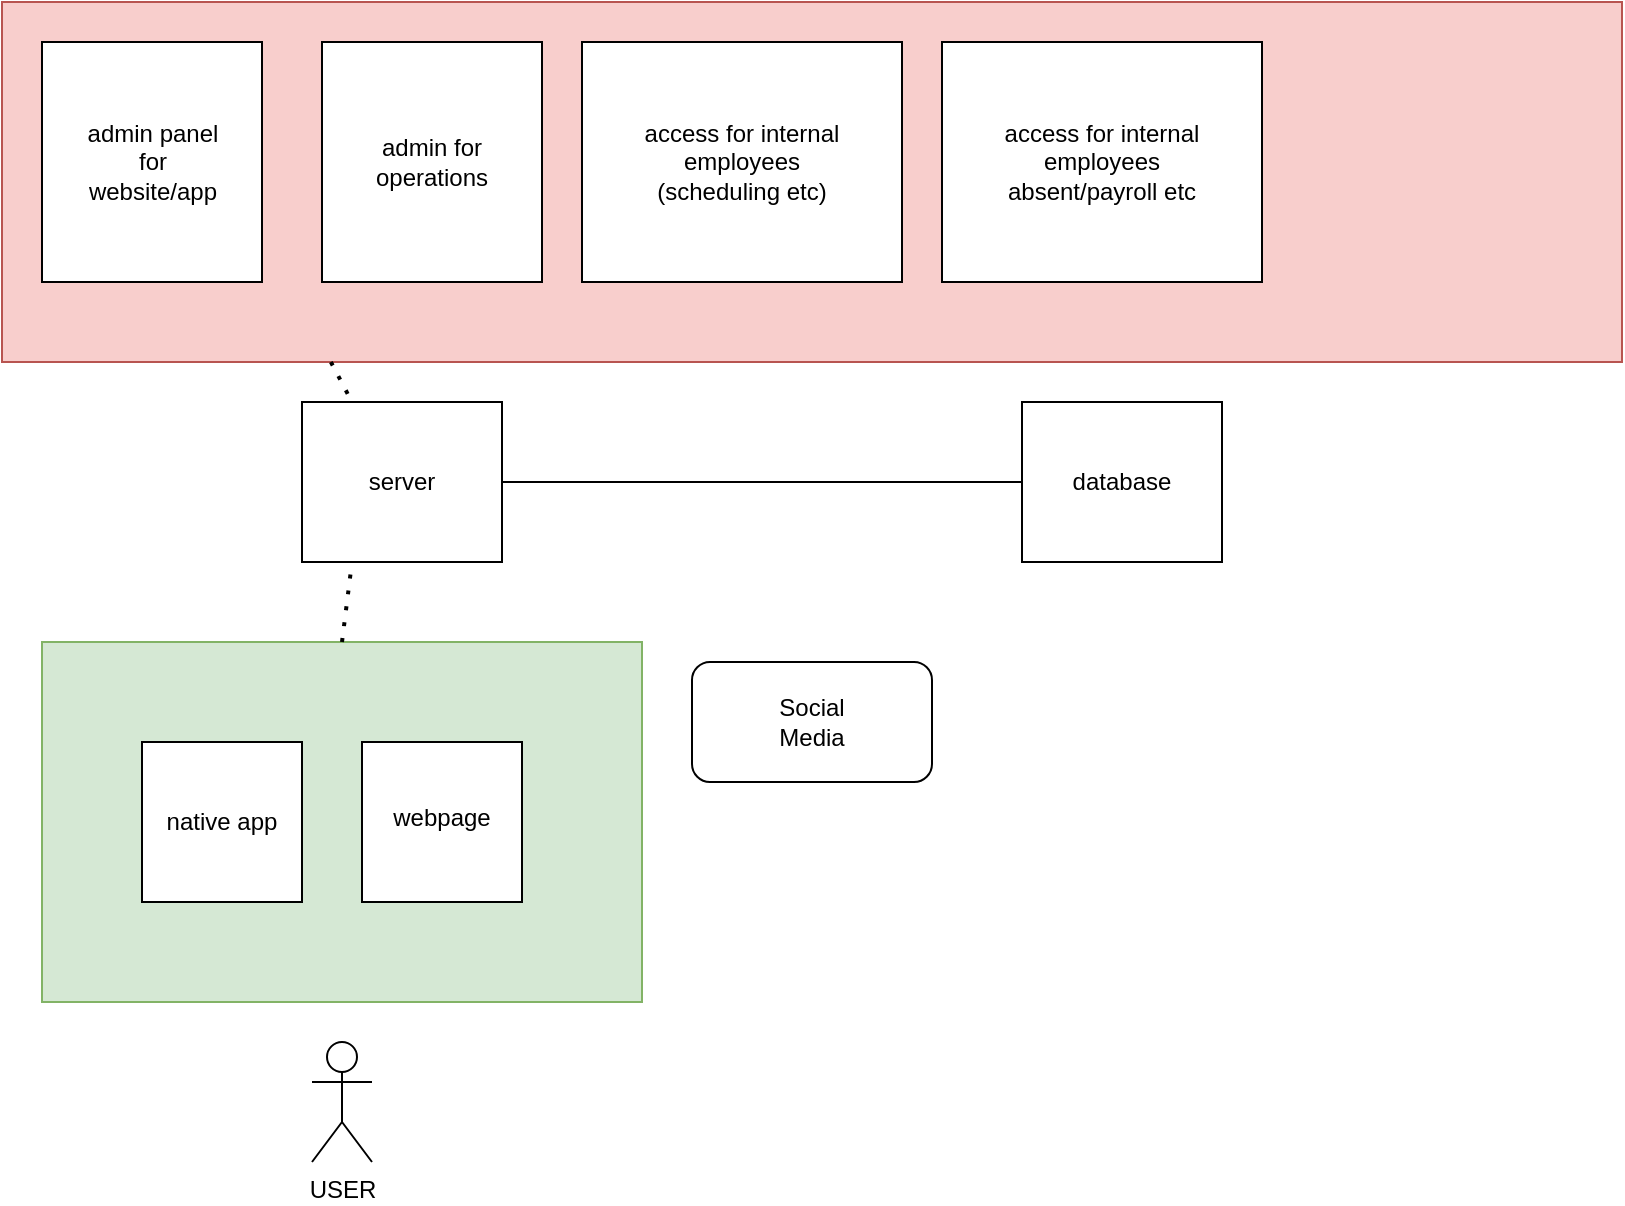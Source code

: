 <mxfile version="17.4.6" type="github">
  <diagram id="KaXElKICPVnHxpYT3XY8" name="Page-1">
    <mxGraphModel dx="1131" dy="768" grid="1" gridSize="10" guides="1" tooltips="1" connect="1" arrows="1" fold="1" page="1" pageScale="1" pageWidth="850" pageHeight="1100" math="0" shadow="0">
      <root>
        <mxCell id="0" />
        <mxCell id="1" parent="0" />
        <mxCell id="tvu8QO3j4iiWlH6YwUfQ-2" value="" style="rounded=0;whiteSpace=wrap;html=1;" vertex="1" parent="1">
          <mxGeometry x="170" y="240" width="100" height="80" as="geometry" />
        </mxCell>
        <mxCell id="tvu8QO3j4iiWlH6YwUfQ-3" value="server" style="text;html=1;strokeColor=none;fillColor=none;align=center;verticalAlign=middle;whiteSpace=wrap;rounded=0;" vertex="1" parent="1">
          <mxGeometry x="190" y="265" width="60" height="30" as="geometry" />
        </mxCell>
        <mxCell id="tvu8QO3j4iiWlH6YwUfQ-4" value="" style="rounded=0;whiteSpace=wrap;html=1;" vertex="1" parent="1">
          <mxGeometry x="530" y="240" width="100" height="80" as="geometry" />
        </mxCell>
        <mxCell id="tvu8QO3j4iiWlH6YwUfQ-5" value="database" style="text;html=1;strokeColor=none;fillColor=none;align=center;verticalAlign=middle;whiteSpace=wrap;rounded=0;" vertex="1" parent="1">
          <mxGeometry x="550" y="265" width="60" height="30" as="geometry" />
        </mxCell>
        <mxCell id="tvu8QO3j4iiWlH6YwUfQ-6" value="" style="endArrow=none;html=1;rounded=0;exitX=1;exitY=0.5;exitDx=0;exitDy=0;entryX=0;entryY=0.5;entryDx=0;entryDy=0;" edge="1" parent="1" source="tvu8QO3j4iiWlH6YwUfQ-2" target="tvu8QO3j4iiWlH6YwUfQ-4">
          <mxGeometry width="50" height="50" relative="1" as="geometry">
            <mxPoint x="400" y="350" as="sourcePoint" />
            <mxPoint x="450" y="300" as="targetPoint" />
          </mxGeometry>
        </mxCell>
        <mxCell id="tvu8QO3j4iiWlH6YwUfQ-11" value="" style="rounded=0;whiteSpace=wrap;html=1;fillColor=#f8cecc;strokeColor=#b85450;" vertex="1" parent="1">
          <mxGeometry x="20" y="40" width="810" height="180" as="geometry" />
        </mxCell>
        <mxCell id="tvu8QO3j4iiWlH6YwUfQ-12" value="" style="rounded=0;whiteSpace=wrap;html=1;fillColor=#d5e8d4;strokeColor=#82b366;" vertex="1" parent="1">
          <mxGeometry x="40" y="360" width="300" height="180" as="geometry" />
        </mxCell>
        <mxCell id="tvu8QO3j4iiWlH6YwUfQ-13" value="" style="rounded=0;whiteSpace=wrap;html=1;" vertex="1" parent="1">
          <mxGeometry x="40" y="60" width="110" height="120" as="geometry" />
        </mxCell>
        <mxCell id="tvu8QO3j4iiWlH6YwUfQ-15" value="admin panel for website/app" style="text;html=1;strokeColor=none;fillColor=none;align=center;verticalAlign=middle;whiteSpace=wrap;rounded=0;" vertex="1" parent="1">
          <mxGeometry x="57.5" y="92.5" width="75" height="55" as="geometry" />
        </mxCell>
        <mxCell id="tvu8QO3j4iiWlH6YwUfQ-16" value="" style="rounded=0;whiteSpace=wrap;html=1;" vertex="1" parent="1">
          <mxGeometry x="180" y="60" width="110" height="120" as="geometry" />
        </mxCell>
        <mxCell id="tvu8QO3j4iiWlH6YwUfQ-17" value="admin for operations" style="text;html=1;strokeColor=none;fillColor=none;align=center;verticalAlign=middle;whiteSpace=wrap;rounded=0;" vertex="1" parent="1">
          <mxGeometry x="205" y="92.5" width="60" height="55" as="geometry" />
        </mxCell>
        <mxCell id="tvu8QO3j4iiWlH6YwUfQ-19" value="" style="rounded=0;whiteSpace=wrap;html=1;" vertex="1" parent="1">
          <mxGeometry x="310" y="60" width="160" height="120" as="geometry" />
        </mxCell>
        <mxCell id="tvu8QO3j4iiWlH6YwUfQ-20" value="access for internal employees (scheduling etc)" style="text;html=1;strokeColor=none;fillColor=none;align=center;verticalAlign=middle;whiteSpace=wrap;rounded=0;" vertex="1" parent="1">
          <mxGeometry x="340" y="70" width="100" height="100" as="geometry" />
        </mxCell>
        <mxCell id="tvu8QO3j4iiWlH6YwUfQ-21" value="" style="rounded=0;whiteSpace=wrap;html=1;" vertex="1" parent="1">
          <mxGeometry x="490" y="60" width="160" height="120" as="geometry" />
        </mxCell>
        <mxCell id="tvu8QO3j4iiWlH6YwUfQ-22" value="access for internal employees&lt;br&gt;absent/payroll etc" style="text;html=1;strokeColor=none;fillColor=none;align=center;verticalAlign=middle;whiteSpace=wrap;rounded=0;" vertex="1" parent="1">
          <mxGeometry x="520" y="70" width="100" height="100" as="geometry" />
        </mxCell>
        <mxCell id="tvu8QO3j4iiWlH6YwUfQ-24" value="" style="whiteSpace=wrap;html=1;aspect=fixed;" vertex="1" parent="1">
          <mxGeometry x="90" y="410" width="80" height="80" as="geometry" />
        </mxCell>
        <mxCell id="tvu8QO3j4iiWlH6YwUfQ-25" value="native app" style="text;html=1;strokeColor=none;fillColor=none;align=center;verticalAlign=middle;whiteSpace=wrap;rounded=0;" vertex="1" parent="1">
          <mxGeometry x="100" y="435" width="60" height="30" as="geometry" />
        </mxCell>
        <mxCell id="tvu8QO3j4iiWlH6YwUfQ-26" value="" style="whiteSpace=wrap;html=1;aspect=fixed;" vertex="1" parent="1">
          <mxGeometry x="200" y="410" width="80" height="80" as="geometry" />
        </mxCell>
        <mxCell id="tvu8QO3j4iiWlH6YwUfQ-27" value="webpage" style="text;html=1;strokeColor=none;fillColor=none;align=center;verticalAlign=middle;whiteSpace=wrap;rounded=0;" vertex="1" parent="1">
          <mxGeometry x="210" y="430" width="60" height="35" as="geometry" />
        </mxCell>
        <mxCell id="tvu8QO3j4iiWlH6YwUfQ-28" value="USER" style="shape=umlActor;verticalLabelPosition=bottom;verticalAlign=top;html=1;outlineConnect=0;" vertex="1" parent="1">
          <mxGeometry x="175" y="560" width="30" height="60" as="geometry" />
        </mxCell>
        <mxCell id="tvu8QO3j4iiWlH6YwUfQ-31" value="" style="rounded=1;whiteSpace=wrap;html=1;" vertex="1" parent="1">
          <mxGeometry x="365" y="370" width="120" height="60" as="geometry" />
        </mxCell>
        <mxCell id="tvu8QO3j4iiWlH6YwUfQ-32" value="" style="endArrow=none;dashed=1;html=1;dashPattern=1 3;strokeWidth=2;rounded=0;exitX=0.5;exitY=0;exitDx=0;exitDy=0;entryX=0.25;entryY=1;entryDx=0;entryDy=0;" edge="1" parent="1" source="tvu8QO3j4iiWlH6YwUfQ-12" target="tvu8QO3j4iiWlH6YwUfQ-2">
          <mxGeometry width="50" height="50" relative="1" as="geometry">
            <mxPoint x="80" y="350" as="sourcePoint" />
            <mxPoint x="130" y="300" as="targetPoint" />
          </mxGeometry>
        </mxCell>
        <mxCell id="tvu8QO3j4iiWlH6YwUfQ-33" value="" style="endArrow=none;dashed=1;html=1;dashPattern=1 3;strokeWidth=2;rounded=0;entryX=0.25;entryY=0;entryDx=0;entryDy=0;exitX=0.203;exitY=1;exitDx=0;exitDy=0;exitPerimeter=0;" edge="1" parent="1" source="tvu8QO3j4iiWlH6YwUfQ-11" target="tvu8QO3j4iiWlH6YwUfQ-2">
          <mxGeometry width="50" height="50" relative="1" as="geometry">
            <mxPoint x="50" y="330" as="sourcePoint" />
            <mxPoint x="100" y="280" as="targetPoint" />
          </mxGeometry>
        </mxCell>
        <mxCell id="tvu8QO3j4iiWlH6YwUfQ-34" value="Social Media" style="text;html=1;strokeColor=none;fillColor=none;align=center;verticalAlign=middle;whiteSpace=wrap;rounded=0;" vertex="1" parent="1">
          <mxGeometry x="395" y="385" width="60" height="30" as="geometry" />
        </mxCell>
      </root>
    </mxGraphModel>
  </diagram>
</mxfile>

